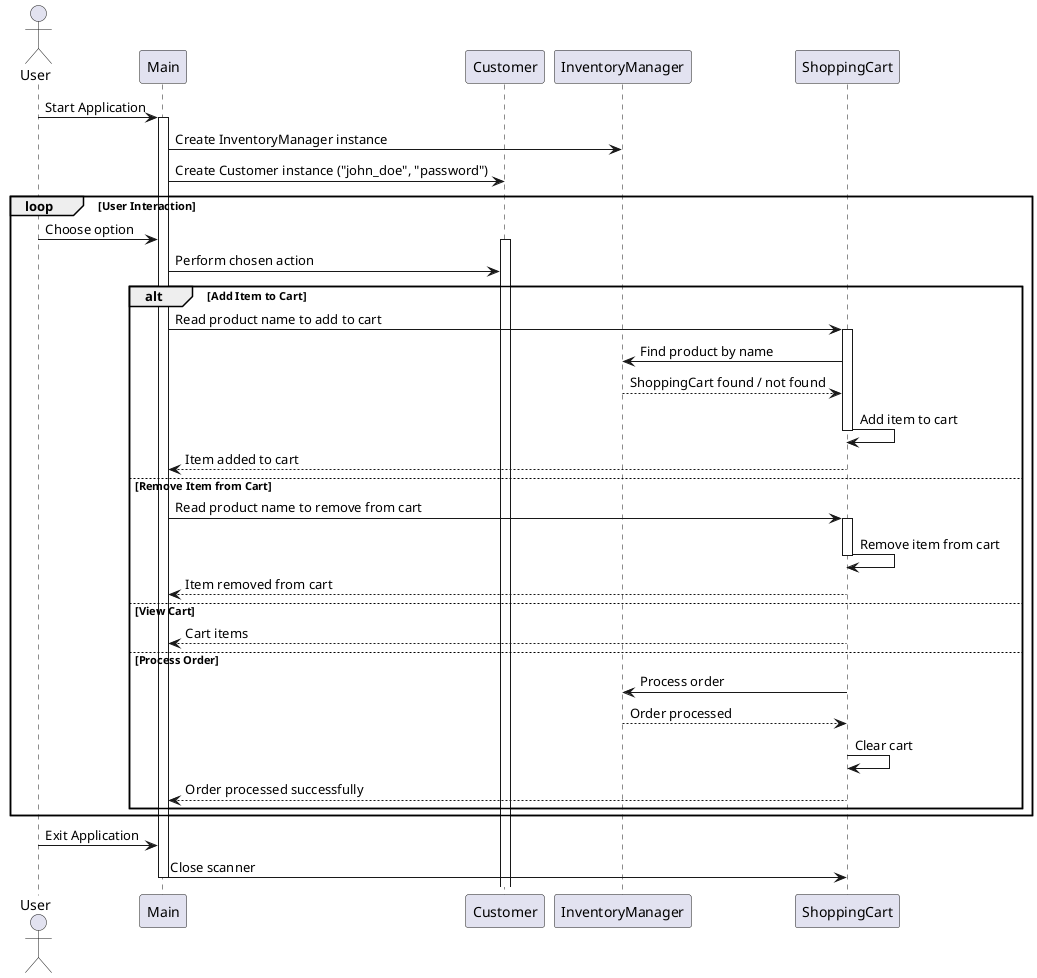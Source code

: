 @startuml

actor User

participant Main
participant Customer
participant InventoryManager
participant ShoppingCart



User -> Main: Start Application

activate Main
Main -> InventoryManager: Create InventoryManager instance
Main -> Customer: Create Customer instance ("john_doe", "password")

loop User Interaction
    User -> Main: Choose option
    activate Customer
    Main -> Customer: Perform chosen action
    alt Add Item to Cart
      
        Main -> ShoppingCart: Read product name to add to cart
        activate ShoppingCart
        ShoppingCart -> InventoryManager: Find product by name
        InventoryManager --> ShoppingCart: ShoppingCart found / not found
        ShoppingCart -> ShoppingCart: Add item to cart
        deactivate ShoppingCart
        Main <-- ShoppingCart: Item added to cart
        
    else Remove Item from Cart
       
        Main -> ShoppingCart: Read product name to remove from cart
        activate ShoppingCart
        ShoppingCart -> ShoppingCart: Remove item from cart
        deactivate ShoppingCart
        Main <-- ShoppingCart: Item removed from cart
        
    else View Cart
        ShoppingCart --> Main: Cart items
    else Process Order
        ShoppingCart -> InventoryManager: Process order
        InventoryManager --> ShoppingCart: Order processed
        ShoppingCart -> ShoppingCart: Clear cart
        Main <-- ShoppingCart: Order processed successfully
        
    end
end

User -> Main: Exit Application
Main -> ShoppingCart: Close scanner
deactivate Main

@enduml